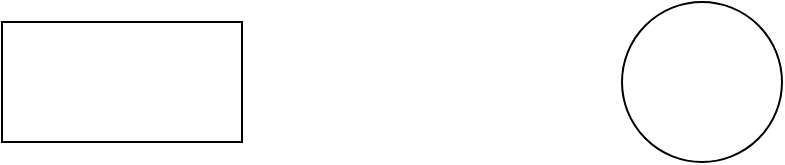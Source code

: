 <mxfile version="15.9.1" type="github">
  <diagram id="w6Vwdzh5Jl_hOsg9yi6T" name="Page-1">
    <mxGraphModel dx="1038" dy="623" grid="1" gridSize="10" guides="1" tooltips="1" connect="1" arrows="1" fold="1" page="1" pageScale="1" pageWidth="827" pageHeight="1169" math="0" shadow="0">
      <root>
        <mxCell id="0" />
        <mxCell id="1" parent="0" />
        <mxCell id="SPdw2DrHkt9TOkPPE7vB-1" value="" style="rounded=0;whiteSpace=wrap;html=1;" parent="1" vertex="1">
          <mxGeometry x="140" y="120" width="120" height="60" as="geometry" />
        </mxCell>
        <mxCell id="SPdw2DrHkt9TOkPPE7vB-2" value="" style="ellipse;whiteSpace=wrap;html=1;aspect=fixed;" parent="1" vertex="1">
          <mxGeometry x="450" y="110" width="80" height="80" as="geometry" />
        </mxCell>
      </root>
    </mxGraphModel>
  </diagram>
</mxfile>
